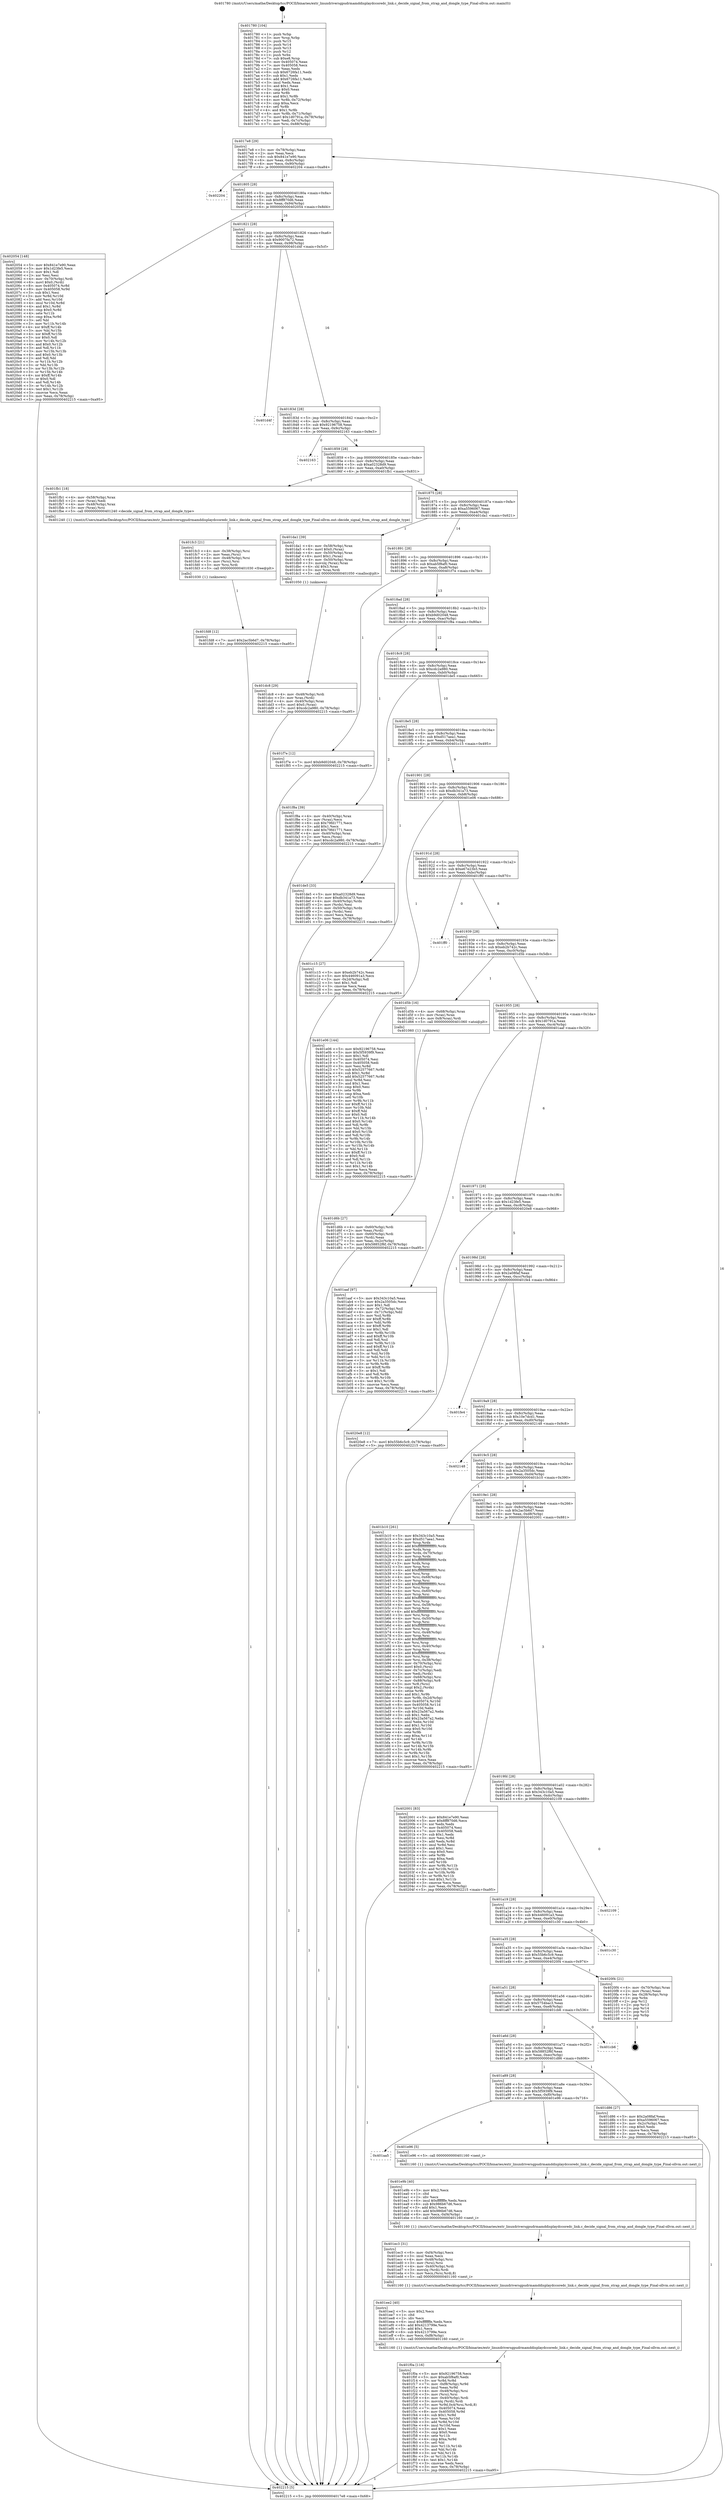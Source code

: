 digraph "0x401780" {
  label = "0x401780 (/mnt/c/Users/mathe/Desktop/tcc/POCII/binaries/extr_linuxdriversgpudrmamddisplaydccoredc_link.c_decide_signal_from_strap_and_dongle_type_Final-ollvm.out::main(0))"
  labelloc = "t"
  node[shape=record]

  Entry [label="",width=0.3,height=0.3,shape=circle,fillcolor=black,style=filled]
  "0x4017e8" [label="{
     0x4017e8 [29]\l
     | [instrs]\l
     &nbsp;&nbsp;0x4017e8 \<+3\>: mov -0x78(%rbp),%eax\l
     &nbsp;&nbsp;0x4017eb \<+2\>: mov %eax,%ecx\l
     &nbsp;&nbsp;0x4017ed \<+6\>: sub $0x841e7e90,%ecx\l
     &nbsp;&nbsp;0x4017f3 \<+6\>: mov %eax,-0x8c(%rbp)\l
     &nbsp;&nbsp;0x4017f9 \<+6\>: mov %ecx,-0x90(%rbp)\l
     &nbsp;&nbsp;0x4017ff \<+6\>: je 0000000000402204 \<main+0xa84\>\l
  }"]
  "0x402204" [label="{
     0x402204\l
  }", style=dashed]
  "0x401805" [label="{
     0x401805 [28]\l
     | [instrs]\l
     &nbsp;&nbsp;0x401805 \<+5\>: jmp 000000000040180a \<main+0x8a\>\l
     &nbsp;&nbsp;0x40180a \<+6\>: mov -0x8c(%rbp),%eax\l
     &nbsp;&nbsp;0x401810 \<+5\>: sub $0x8ff870d6,%eax\l
     &nbsp;&nbsp;0x401815 \<+6\>: mov %eax,-0x94(%rbp)\l
     &nbsp;&nbsp;0x40181b \<+6\>: je 0000000000402054 \<main+0x8d4\>\l
  }"]
  Exit [label="",width=0.3,height=0.3,shape=circle,fillcolor=black,style=filled,peripheries=2]
  "0x402054" [label="{
     0x402054 [148]\l
     | [instrs]\l
     &nbsp;&nbsp;0x402054 \<+5\>: mov $0x841e7e90,%eax\l
     &nbsp;&nbsp;0x402059 \<+5\>: mov $0x1d23fe5,%ecx\l
     &nbsp;&nbsp;0x40205e \<+2\>: mov $0x1,%dl\l
     &nbsp;&nbsp;0x402060 \<+2\>: xor %esi,%esi\l
     &nbsp;&nbsp;0x402062 \<+4\>: mov -0x70(%rbp),%rdi\l
     &nbsp;&nbsp;0x402066 \<+6\>: movl $0x0,(%rdi)\l
     &nbsp;&nbsp;0x40206c \<+8\>: mov 0x405074,%r8d\l
     &nbsp;&nbsp;0x402074 \<+8\>: mov 0x405058,%r9d\l
     &nbsp;&nbsp;0x40207c \<+3\>: sub $0x1,%esi\l
     &nbsp;&nbsp;0x40207f \<+3\>: mov %r8d,%r10d\l
     &nbsp;&nbsp;0x402082 \<+3\>: add %esi,%r10d\l
     &nbsp;&nbsp;0x402085 \<+4\>: imul %r10d,%r8d\l
     &nbsp;&nbsp;0x402089 \<+4\>: and $0x1,%r8d\l
     &nbsp;&nbsp;0x40208d \<+4\>: cmp $0x0,%r8d\l
     &nbsp;&nbsp;0x402091 \<+4\>: sete %r11b\l
     &nbsp;&nbsp;0x402095 \<+4\>: cmp $0xa,%r9d\l
     &nbsp;&nbsp;0x402099 \<+3\>: setl %bl\l
     &nbsp;&nbsp;0x40209c \<+3\>: mov %r11b,%r14b\l
     &nbsp;&nbsp;0x40209f \<+4\>: xor $0xff,%r14b\l
     &nbsp;&nbsp;0x4020a3 \<+3\>: mov %bl,%r15b\l
     &nbsp;&nbsp;0x4020a6 \<+4\>: xor $0xff,%r15b\l
     &nbsp;&nbsp;0x4020aa \<+3\>: xor $0x0,%dl\l
     &nbsp;&nbsp;0x4020ad \<+3\>: mov %r14b,%r12b\l
     &nbsp;&nbsp;0x4020b0 \<+4\>: and $0x0,%r12b\l
     &nbsp;&nbsp;0x4020b4 \<+3\>: and %dl,%r11b\l
     &nbsp;&nbsp;0x4020b7 \<+3\>: mov %r15b,%r13b\l
     &nbsp;&nbsp;0x4020ba \<+4\>: and $0x0,%r13b\l
     &nbsp;&nbsp;0x4020be \<+2\>: and %dl,%bl\l
     &nbsp;&nbsp;0x4020c0 \<+3\>: or %r11b,%r12b\l
     &nbsp;&nbsp;0x4020c3 \<+3\>: or %bl,%r13b\l
     &nbsp;&nbsp;0x4020c6 \<+3\>: xor %r13b,%r12b\l
     &nbsp;&nbsp;0x4020c9 \<+3\>: or %r15b,%r14b\l
     &nbsp;&nbsp;0x4020cc \<+4\>: xor $0xff,%r14b\l
     &nbsp;&nbsp;0x4020d0 \<+3\>: or $0x0,%dl\l
     &nbsp;&nbsp;0x4020d3 \<+3\>: and %dl,%r14b\l
     &nbsp;&nbsp;0x4020d6 \<+3\>: or %r14b,%r12b\l
     &nbsp;&nbsp;0x4020d9 \<+4\>: test $0x1,%r12b\l
     &nbsp;&nbsp;0x4020dd \<+3\>: cmovne %ecx,%eax\l
     &nbsp;&nbsp;0x4020e0 \<+3\>: mov %eax,-0x78(%rbp)\l
     &nbsp;&nbsp;0x4020e3 \<+5\>: jmp 0000000000402215 \<main+0xa95\>\l
  }"]
  "0x401821" [label="{
     0x401821 [28]\l
     | [instrs]\l
     &nbsp;&nbsp;0x401821 \<+5\>: jmp 0000000000401826 \<main+0xa6\>\l
     &nbsp;&nbsp;0x401826 \<+6\>: mov -0x8c(%rbp),%eax\l
     &nbsp;&nbsp;0x40182c \<+5\>: sub $0x9007fa72,%eax\l
     &nbsp;&nbsp;0x401831 \<+6\>: mov %eax,-0x98(%rbp)\l
     &nbsp;&nbsp;0x401837 \<+6\>: je 0000000000401d4f \<main+0x5cf\>\l
  }"]
  "0x401fd8" [label="{
     0x401fd8 [12]\l
     | [instrs]\l
     &nbsp;&nbsp;0x401fd8 \<+7\>: movl $0x2ac5b6d7,-0x78(%rbp)\l
     &nbsp;&nbsp;0x401fdf \<+5\>: jmp 0000000000402215 \<main+0xa95\>\l
  }"]
  "0x401d4f" [label="{
     0x401d4f\l
  }", style=dashed]
  "0x40183d" [label="{
     0x40183d [28]\l
     | [instrs]\l
     &nbsp;&nbsp;0x40183d \<+5\>: jmp 0000000000401842 \<main+0xc2\>\l
     &nbsp;&nbsp;0x401842 \<+6\>: mov -0x8c(%rbp),%eax\l
     &nbsp;&nbsp;0x401848 \<+5\>: sub $0x92196758,%eax\l
     &nbsp;&nbsp;0x40184d \<+6\>: mov %eax,-0x9c(%rbp)\l
     &nbsp;&nbsp;0x401853 \<+6\>: je 0000000000402163 \<main+0x9e3\>\l
  }"]
  "0x401fc3" [label="{
     0x401fc3 [21]\l
     | [instrs]\l
     &nbsp;&nbsp;0x401fc3 \<+4\>: mov -0x38(%rbp),%rsi\l
     &nbsp;&nbsp;0x401fc7 \<+2\>: mov %eax,(%rsi)\l
     &nbsp;&nbsp;0x401fc9 \<+4\>: mov -0x48(%rbp),%rsi\l
     &nbsp;&nbsp;0x401fcd \<+3\>: mov (%rsi),%rsi\l
     &nbsp;&nbsp;0x401fd0 \<+3\>: mov %rsi,%rdi\l
     &nbsp;&nbsp;0x401fd3 \<+5\>: call 0000000000401030 \<free@plt\>\l
     | [calls]\l
     &nbsp;&nbsp;0x401030 \{1\} (unknown)\l
  }"]
  "0x402163" [label="{
     0x402163\l
  }", style=dashed]
  "0x401859" [label="{
     0x401859 [28]\l
     | [instrs]\l
     &nbsp;&nbsp;0x401859 \<+5\>: jmp 000000000040185e \<main+0xde\>\l
     &nbsp;&nbsp;0x40185e \<+6\>: mov -0x8c(%rbp),%eax\l
     &nbsp;&nbsp;0x401864 \<+5\>: sub $0xa02328d9,%eax\l
     &nbsp;&nbsp;0x401869 \<+6\>: mov %eax,-0xa0(%rbp)\l
     &nbsp;&nbsp;0x40186f \<+6\>: je 0000000000401fb1 \<main+0x831\>\l
  }"]
  "0x401f0a" [label="{
     0x401f0a [116]\l
     | [instrs]\l
     &nbsp;&nbsp;0x401f0a \<+5\>: mov $0x92196758,%ecx\l
     &nbsp;&nbsp;0x401f0f \<+5\>: mov $0xab5f8af0,%edx\l
     &nbsp;&nbsp;0x401f14 \<+3\>: xor %r8d,%r8d\l
     &nbsp;&nbsp;0x401f17 \<+7\>: mov -0xf8(%rbp),%r9d\l
     &nbsp;&nbsp;0x401f1e \<+4\>: imul %eax,%r9d\l
     &nbsp;&nbsp;0x401f22 \<+4\>: mov -0x48(%rbp),%rsi\l
     &nbsp;&nbsp;0x401f26 \<+3\>: mov (%rsi),%rsi\l
     &nbsp;&nbsp;0x401f29 \<+4\>: mov -0x40(%rbp),%rdi\l
     &nbsp;&nbsp;0x401f2d \<+3\>: movslq (%rdi),%rdi\l
     &nbsp;&nbsp;0x401f30 \<+5\>: mov %r9d,0x4(%rsi,%rdi,8)\l
     &nbsp;&nbsp;0x401f35 \<+7\>: mov 0x405074,%eax\l
     &nbsp;&nbsp;0x401f3c \<+8\>: mov 0x405058,%r9d\l
     &nbsp;&nbsp;0x401f44 \<+4\>: sub $0x1,%r8d\l
     &nbsp;&nbsp;0x401f48 \<+3\>: mov %eax,%r10d\l
     &nbsp;&nbsp;0x401f4b \<+3\>: add %r8d,%r10d\l
     &nbsp;&nbsp;0x401f4e \<+4\>: imul %r10d,%eax\l
     &nbsp;&nbsp;0x401f52 \<+3\>: and $0x1,%eax\l
     &nbsp;&nbsp;0x401f55 \<+3\>: cmp $0x0,%eax\l
     &nbsp;&nbsp;0x401f58 \<+4\>: sete %r11b\l
     &nbsp;&nbsp;0x401f5c \<+4\>: cmp $0xa,%r9d\l
     &nbsp;&nbsp;0x401f60 \<+3\>: setl %bl\l
     &nbsp;&nbsp;0x401f63 \<+3\>: mov %r11b,%r14b\l
     &nbsp;&nbsp;0x401f66 \<+3\>: and %bl,%r14b\l
     &nbsp;&nbsp;0x401f69 \<+3\>: xor %bl,%r11b\l
     &nbsp;&nbsp;0x401f6c \<+3\>: or %r11b,%r14b\l
     &nbsp;&nbsp;0x401f6f \<+4\>: test $0x1,%r14b\l
     &nbsp;&nbsp;0x401f73 \<+3\>: cmovne %edx,%ecx\l
     &nbsp;&nbsp;0x401f76 \<+3\>: mov %ecx,-0x78(%rbp)\l
     &nbsp;&nbsp;0x401f79 \<+5\>: jmp 0000000000402215 \<main+0xa95\>\l
  }"]
  "0x401fb1" [label="{
     0x401fb1 [18]\l
     | [instrs]\l
     &nbsp;&nbsp;0x401fb1 \<+4\>: mov -0x58(%rbp),%rax\l
     &nbsp;&nbsp;0x401fb5 \<+2\>: mov (%rax),%edi\l
     &nbsp;&nbsp;0x401fb7 \<+4\>: mov -0x48(%rbp),%rax\l
     &nbsp;&nbsp;0x401fbb \<+3\>: mov (%rax),%rsi\l
     &nbsp;&nbsp;0x401fbe \<+5\>: call 0000000000401240 \<decide_signal_from_strap_and_dongle_type\>\l
     | [calls]\l
     &nbsp;&nbsp;0x401240 \{1\} (/mnt/c/Users/mathe/Desktop/tcc/POCII/binaries/extr_linuxdriversgpudrmamddisplaydccoredc_link.c_decide_signal_from_strap_and_dongle_type_Final-ollvm.out::decide_signal_from_strap_and_dongle_type)\l
  }"]
  "0x401875" [label="{
     0x401875 [28]\l
     | [instrs]\l
     &nbsp;&nbsp;0x401875 \<+5\>: jmp 000000000040187a \<main+0xfa\>\l
     &nbsp;&nbsp;0x40187a \<+6\>: mov -0x8c(%rbp),%eax\l
     &nbsp;&nbsp;0x401880 \<+5\>: sub $0xa5596067,%eax\l
     &nbsp;&nbsp;0x401885 \<+6\>: mov %eax,-0xa4(%rbp)\l
     &nbsp;&nbsp;0x40188b \<+6\>: je 0000000000401da1 \<main+0x621\>\l
  }"]
  "0x401ee2" [label="{
     0x401ee2 [40]\l
     | [instrs]\l
     &nbsp;&nbsp;0x401ee2 \<+5\>: mov $0x2,%ecx\l
     &nbsp;&nbsp;0x401ee7 \<+1\>: cltd\l
     &nbsp;&nbsp;0x401ee8 \<+2\>: idiv %ecx\l
     &nbsp;&nbsp;0x401eea \<+6\>: imul $0xfffffffe,%edx,%ecx\l
     &nbsp;&nbsp;0x401ef0 \<+6\>: add $0x4213799e,%ecx\l
     &nbsp;&nbsp;0x401ef6 \<+3\>: add $0x1,%ecx\l
     &nbsp;&nbsp;0x401ef9 \<+6\>: sub $0x4213799e,%ecx\l
     &nbsp;&nbsp;0x401eff \<+6\>: mov %ecx,-0xf8(%rbp)\l
     &nbsp;&nbsp;0x401f05 \<+5\>: call 0000000000401160 \<next_i\>\l
     | [calls]\l
     &nbsp;&nbsp;0x401160 \{1\} (/mnt/c/Users/mathe/Desktop/tcc/POCII/binaries/extr_linuxdriversgpudrmamddisplaydccoredc_link.c_decide_signal_from_strap_and_dongle_type_Final-ollvm.out::next_i)\l
  }"]
  "0x401da1" [label="{
     0x401da1 [39]\l
     | [instrs]\l
     &nbsp;&nbsp;0x401da1 \<+4\>: mov -0x58(%rbp),%rax\l
     &nbsp;&nbsp;0x401da5 \<+6\>: movl $0x0,(%rax)\l
     &nbsp;&nbsp;0x401dab \<+4\>: mov -0x50(%rbp),%rax\l
     &nbsp;&nbsp;0x401daf \<+6\>: movl $0x1,(%rax)\l
     &nbsp;&nbsp;0x401db5 \<+4\>: mov -0x50(%rbp),%rax\l
     &nbsp;&nbsp;0x401db9 \<+3\>: movslq (%rax),%rax\l
     &nbsp;&nbsp;0x401dbc \<+4\>: shl $0x3,%rax\l
     &nbsp;&nbsp;0x401dc0 \<+3\>: mov %rax,%rdi\l
     &nbsp;&nbsp;0x401dc3 \<+5\>: call 0000000000401050 \<malloc@plt\>\l
     | [calls]\l
     &nbsp;&nbsp;0x401050 \{1\} (unknown)\l
  }"]
  "0x401891" [label="{
     0x401891 [28]\l
     | [instrs]\l
     &nbsp;&nbsp;0x401891 \<+5\>: jmp 0000000000401896 \<main+0x116\>\l
     &nbsp;&nbsp;0x401896 \<+6\>: mov -0x8c(%rbp),%eax\l
     &nbsp;&nbsp;0x40189c \<+5\>: sub $0xab5f8af0,%eax\l
     &nbsp;&nbsp;0x4018a1 \<+6\>: mov %eax,-0xa8(%rbp)\l
     &nbsp;&nbsp;0x4018a7 \<+6\>: je 0000000000401f7e \<main+0x7fe\>\l
  }"]
  "0x401ec3" [label="{
     0x401ec3 [31]\l
     | [instrs]\l
     &nbsp;&nbsp;0x401ec3 \<+6\>: mov -0xf4(%rbp),%ecx\l
     &nbsp;&nbsp;0x401ec9 \<+3\>: imul %eax,%ecx\l
     &nbsp;&nbsp;0x401ecc \<+4\>: mov -0x48(%rbp),%rsi\l
     &nbsp;&nbsp;0x401ed0 \<+3\>: mov (%rsi),%rsi\l
     &nbsp;&nbsp;0x401ed3 \<+4\>: mov -0x40(%rbp),%rdi\l
     &nbsp;&nbsp;0x401ed7 \<+3\>: movslq (%rdi),%rdi\l
     &nbsp;&nbsp;0x401eda \<+3\>: mov %ecx,(%rsi,%rdi,8)\l
     &nbsp;&nbsp;0x401edd \<+5\>: call 0000000000401160 \<next_i\>\l
     | [calls]\l
     &nbsp;&nbsp;0x401160 \{1\} (/mnt/c/Users/mathe/Desktop/tcc/POCII/binaries/extr_linuxdriversgpudrmamddisplaydccoredc_link.c_decide_signal_from_strap_and_dongle_type_Final-ollvm.out::next_i)\l
  }"]
  "0x401f7e" [label="{
     0x401f7e [12]\l
     | [instrs]\l
     &nbsp;&nbsp;0x401f7e \<+7\>: movl $0xb9d02048,-0x78(%rbp)\l
     &nbsp;&nbsp;0x401f85 \<+5\>: jmp 0000000000402215 \<main+0xa95\>\l
  }"]
  "0x4018ad" [label="{
     0x4018ad [28]\l
     | [instrs]\l
     &nbsp;&nbsp;0x4018ad \<+5\>: jmp 00000000004018b2 \<main+0x132\>\l
     &nbsp;&nbsp;0x4018b2 \<+6\>: mov -0x8c(%rbp),%eax\l
     &nbsp;&nbsp;0x4018b8 \<+5\>: sub $0xb9d02048,%eax\l
     &nbsp;&nbsp;0x4018bd \<+6\>: mov %eax,-0xac(%rbp)\l
     &nbsp;&nbsp;0x4018c3 \<+6\>: je 0000000000401f8a \<main+0x80a\>\l
  }"]
  "0x401e9b" [label="{
     0x401e9b [40]\l
     | [instrs]\l
     &nbsp;&nbsp;0x401e9b \<+5\>: mov $0x2,%ecx\l
     &nbsp;&nbsp;0x401ea0 \<+1\>: cltd\l
     &nbsp;&nbsp;0x401ea1 \<+2\>: idiv %ecx\l
     &nbsp;&nbsp;0x401ea3 \<+6\>: imul $0xfffffffe,%edx,%ecx\l
     &nbsp;&nbsp;0x401ea9 \<+6\>: sub $0x986b67d6,%ecx\l
     &nbsp;&nbsp;0x401eaf \<+3\>: add $0x1,%ecx\l
     &nbsp;&nbsp;0x401eb2 \<+6\>: add $0x986b67d6,%ecx\l
     &nbsp;&nbsp;0x401eb8 \<+6\>: mov %ecx,-0xf4(%rbp)\l
     &nbsp;&nbsp;0x401ebe \<+5\>: call 0000000000401160 \<next_i\>\l
     | [calls]\l
     &nbsp;&nbsp;0x401160 \{1\} (/mnt/c/Users/mathe/Desktop/tcc/POCII/binaries/extr_linuxdriversgpudrmamddisplaydccoredc_link.c_decide_signal_from_strap_and_dongle_type_Final-ollvm.out::next_i)\l
  }"]
  "0x401f8a" [label="{
     0x401f8a [39]\l
     | [instrs]\l
     &nbsp;&nbsp;0x401f8a \<+4\>: mov -0x40(%rbp),%rax\l
     &nbsp;&nbsp;0x401f8e \<+2\>: mov (%rax),%ecx\l
     &nbsp;&nbsp;0x401f90 \<+6\>: sub $0x79fd1771,%ecx\l
     &nbsp;&nbsp;0x401f96 \<+3\>: add $0x1,%ecx\l
     &nbsp;&nbsp;0x401f99 \<+6\>: add $0x79fd1771,%ecx\l
     &nbsp;&nbsp;0x401f9f \<+4\>: mov -0x40(%rbp),%rax\l
     &nbsp;&nbsp;0x401fa3 \<+2\>: mov %ecx,(%rax)\l
     &nbsp;&nbsp;0x401fa5 \<+7\>: movl $0xcdc2a980,-0x78(%rbp)\l
     &nbsp;&nbsp;0x401fac \<+5\>: jmp 0000000000402215 \<main+0xa95\>\l
  }"]
  "0x4018c9" [label="{
     0x4018c9 [28]\l
     | [instrs]\l
     &nbsp;&nbsp;0x4018c9 \<+5\>: jmp 00000000004018ce \<main+0x14e\>\l
     &nbsp;&nbsp;0x4018ce \<+6\>: mov -0x8c(%rbp),%eax\l
     &nbsp;&nbsp;0x4018d4 \<+5\>: sub $0xcdc2a980,%eax\l
     &nbsp;&nbsp;0x4018d9 \<+6\>: mov %eax,-0xb0(%rbp)\l
     &nbsp;&nbsp;0x4018df \<+6\>: je 0000000000401de5 \<main+0x665\>\l
  }"]
  "0x401aa5" [label="{
     0x401aa5\l
  }", style=dashed]
  "0x401de5" [label="{
     0x401de5 [33]\l
     | [instrs]\l
     &nbsp;&nbsp;0x401de5 \<+5\>: mov $0xa02328d9,%eax\l
     &nbsp;&nbsp;0x401dea \<+5\>: mov $0xdb341a73,%ecx\l
     &nbsp;&nbsp;0x401def \<+4\>: mov -0x40(%rbp),%rdx\l
     &nbsp;&nbsp;0x401df3 \<+2\>: mov (%rdx),%esi\l
     &nbsp;&nbsp;0x401df5 \<+4\>: mov -0x50(%rbp),%rdx\l
     &nbsp;&nbsp;0x401df9 \<+2\>: cmp (%rdx),%esi\l
     &nbsp;&nbsp;0x401dfb \<+3\>: cmovl %ecx,%eax\l
     &nbsp;&nbsp;0x401dfe \<+3\>: mov %eax,-0x78(%rbp)\l
     &nbsp;&nbsp;0x401e01 \<+5\>: jmp 0000000000402215 \<main+0xa95\>\l
  }"]
  "0x4018e5" [label="{
     0x4018e5 [28]\l
     | [instrs]\l
     &nbsp;&nbsp;0x4018e5 \<+5\>: jmp 00000000004018ea \<main+0x16a\>\l
     &nbsp;&nbsp;0x4018ea \<+6\>: mov -0x8c(%rbp),%eax\l
     &nbsp;&nbsp;0x4018f0 \<+5\>: sub $0xd517aea1,%eax\l
     &nbsp;&nbsp;0x4018f5 \<+6\>: mov %eax,-0xb4(%rbp)\l
     &nbsp;&nbsp;0x4018fb \<+6\>: je 0000000000401c15 \<main+0x495\>\l
  }"]
  "0x401e96" [label="{
     0x401e96 [5]\l
     | [instrs]\l
     &nbsp;&nbsp;0x401e96 \<+5\>: call 0000000000401160 \<next_i\>\l
     | [calls]\l
     &nbsp;&nbsp;0x401160 \{1\} (/mnt/c/Users/mathe/Desktop/tcc/POCII/binaries/extr_linuxdriversgpudrmamddisplaydccoredc_link.c_decide_signal_from_strap_and_dongle_type_Final-ollvm.out::next_i)\l
  }"]
  "0x401c15" [label="{
     0x401c15 [27]\l
     | [instrs]\l
     &nbsp;&nbsp;0x401c15 \<+5\>: mov $0xeb2b742c,%eax\l
     &nbsp;&nbsp;0x401c1a \<+5\>: mov $0x446091a3,%ecx\l
     &nbsp;&nbsp;0x401c1f \<+3\>: mov -0x2d(%rbp),%dl\l
     &nbsp;&nbsp;0x401c22 \<+3\>: test $0x1,%dl\l
     &nbsp;&nbsp;0x401c25 \<+3\>: cmovne %ecx,%eax\l
     &nbsp;&nbsp;0x401c28 \<+3\>: mov %eax,-0x78(%rbp)\l
     &nbsp;&nbsp;0x401c2b \<+5\>: jmp 0000000000402215 \<main+0xa95\>\l
  }"]
  "0x401901" [label="{
     0x401901 [28]\l
     | [instrs]\l
     &nbsp;&nbsp;0x401901 \<+5\>: jmp 0000000000401906 \<main+0x186\>\l
     &nbsp;&nbsp;0x401906 \<+6\>: mov -0x8c(%rbp),%eax\l
     &nbsp;&nbsp;0x40190c \<+5\>: sub $0xdb341a73,%eax\l
     &nbsp;&nbsp;0x401911 \<+6\>: mov %eax,-0xb8(%rbp)\l
     &nbsp;&nbsp;0x401917 \<+6\>: je 0000000000401e06 \<main+0x686\>\l
  }"]
  "0x401dc8" [label="{
     0x401dc8 [29]\l
     | [instrs]\l
     &nbsp;&nbsp;0x401dc8 \<+4\>: mov -0x48(%rbp),%rdi\l
     &nbsp;&nbsp;0x401dcc \<+3\>: mov %rax,(%rdi)\l
     &nbsp;&nbsp;0x401dcf \<+4\>: mov -0x40(%rbp),%rax\l
     &nbsp;&nbsp;0x401dd3 \<+6\>: movl $0x0,(%rax)\l
     &nbsp;&nbsp;0x401dd9 \<+7\>: movl $0xcdc2a980,-0x78(%rbp)\l
     &nbsp;&nbsp;0x401de0 \<+5\>: jmp 0000000000402215 \<main+0xa95\>\l
  }"]
  "0x401e06" [label="{
     0x401e06 [144]\l
     | [instrs]\l
     &nbsp;&nbsp;0x401e06 \<+5\>: mov $0x92196758,%eax\l
     &nbsp;&nbsp;0x401e0b \<+5\>: mov $0x5f5939f9,%ecx\l
     &nbsp;&nbsp;0x401e10 \<+2\>: mov $0x1,%dl\l
     &nbsp;&nbsp;0x401e12 \<+7\>: mov 0x405074,%esi\l
     &nbsp;&nbsp;0x401e19 \<+7\>: mov 0x405058,%edi\l
     &nbsp;&nbsp;0x401e20 \<+3\>: mov %esi,%r8d\l
     &nbsp;&nbsp;0x401e23 \<+7\>: sub $0x52577667,%r8d\l
     &nbsp;&nbsp;0x401e2a \<+4\>: sub $0x1,%r8d\l
     &nbsp;&nbsp;0x401e2e \<+7\>: add $0x52577667,%r8d\l
     &nbsp;&nbsp;0x401e35 \<+4\>: imul %r8d,%esi\l
     &nbsp;&nbsp;0x401e39 \<+3\>: and $0x1,%esi\l
     &nbsp;&nbsp;0x401e3c \<+3\>: cmp $0x0,%esi\l
     &nbsp;&nbsp;0x401e3f \<+4\>: sete %r9b\l
     &nbsp;&nbsp;0x401e43 \<+3\>: cmp $0xa,%edi\l
     &nbsp;&nbsp;0x401e46 \<+4\>: setl %r10b\l
     &nbsp;&nbsp;0x401e4a \<+3\>: mov %r9b,%r11b\l
     &nbsp;&nbsp;0x401e4d \<+4\>: xor $0xff,%r11b\l
     &nbsp;&nbsp;0x401e51 \<+3\>: mov %r10b,%bl\l
     &nbsp;&nbsp;0x401e54 \<+3\>: xor $0xff,%bl\l
     &nbsp;&nbsp;0x401e57 \<+3\>: xor $0x0,%dl\l
     &nbsp;&nbsp;0x401e5a \<+3\>: mov %r11b,%r14b\l
     &nbsp;&nbsp;0x401e5d \<+4\>: and $0x0,%r14b\l
     &nbsp;&nbsp;0x401e61 \<+3\>: and %dl,%r9b\l
     &nbsp;&nbsp;0x401e64 \<+3\>: mov %bl,%r15b\l
     &nbsp;&nbsp;0x401e67 \<+4\>: and $0x0,%r15b\l
     &nbsp;&nbsp;0x401e6b \<+3\>: and %dl,%r10b\l
     &nbsp;&nbsp;0x401e6e \<+3\>: or %r9b,%r14b\l
     &nbsp;&nbsp;0x401e71 \<+3\>: or %r10b,%r15b\l
     &nbsp;&nbsp;0x401e74 \<+3\>: xor %r15b,%r14b\l
     &nbsp;&nbsp;0x401e77 \<+3\>: or %bl,%r11b\l
     &nbsp;&nbsp;0x401e7a \<+4\>: xor $0xff,%r11b\l
     &nbsp;&nbsp;0x401e7e \<+3\>: or $0x0,%dl\l
     &nbsp;&nbsp;0x401e81 \<+3\>: and %dl,%r11b\l
     &nbsp;&nbsp;0x401e84 \<+3\>: or %r11b,%r14b\l
     &nbsp;&nbsp;0x401e87 \<+4\>: test $0x1,%r14b\l
     &nbsp;&nbsp;0x401e8b \<+3\>: cmovne %ecx,%eax\l
     &nbsp;&nbsp;0x401e8e \<+3\>: mov %eax,-0x78(%rbp)\l
     &nbsp;&nbsp;0x401e91 \<+5\>: jmp 0000000000402215 \<main+0xa95\>\l
  }"]
  "0x40191d" [label="{
     0x40191d [28]\l
     | [instrs]\l
     &nbsp;&nbsp;0x40191d \<+5\>: jmp 0000000000401922 \<main+0x1a2\>\l
     &nbsp;&nbsp;0x401922 \<+6\>: mov -0x8c(%rbp),%eax\l
     &nbsp;&nbsp;0x401928 \<+5\>: sub $0xe67e23b5,%eax\l
     &nbsp;&nbsp;0x40192d \<+6\>: mov %eax,-0xbc(%rbp)\l
     &nbsp;&nbsp;0x401933 \<+6\>: je 0000000000401ff0 \<main+0x870\>\l
  }"]
  "0x401a89" [label="{
     0x401a89 [28]\l
     | [instrs]\l
     &nbsp;&nbsp;0x401a89 \<+5\>: jmp 0000000000401a8e \<main+0x30e\>\l
     &nbsp;&nbsp;0x401a8e \<+6\>: mov -0x8c(%rbp),%eax\l
     &nbsp;&nbsp;0x401a94 \<+5\>: sub $0x5f5939f9,%eax\l
     &nbsp;&nbsp;0x401a99 \<+6\>: mov %eax,-0xf0(%rbp)\l
     &nbsp;&nbsp;0x401a9f \<+6\>: je 0000000000401e96 \<main+0x716\>\l
  }"]
  "0x401ff0" [label="{
     0x401ff0\l
  }", style=dashed]
  "0x401939" [label="{
     0x401939 [28]\l
     | [instrs]\l
     &nbsp;&nbsp;0x401939 \<+5\>: jmp 000000000040193e \<main+0x1be\>\l
     &nbsp;&nbsp;0x40193e \<+6\>: mov -0x8c(%rbp),%eax\l
     &nbsp;&nbsp;0x401944 \<+5\>: sub $0xeb2b742c,%eax\l
     &nbsp;&nbsp;0x401949 \<+6\>: mov %eax,-0xc0(%rbp)\l
     &nbsp;&nbsp;0x40194f \<+6\>: je 0000000000401d5b \<main+0x5db\>\l
  }"]
  "0x401d86" [label="{
     0x401d86 [27]\l
     | [instrs]\l
     &nbsp;&nbsp;0x401d86 \<+5\>: mov $0x2a08faf,%eax\l
     &nbsp;&nbsp;0x401d8b \<+5\>: mov $0xa5596067,%ecx\l
     &nbsp;&nbsp;0x401d90 \<+3\>: mov -0x2c(%rbp),%edx\l
     &nbsp;&nbsp;0x401d93 \<+3\>: cmp $0x0,%edx\l
     &nbsp;&nbsp;0x401d96 \<+3\>: cmove %ecx,%eax\l
     &nbsp;&nbsp;0x401d99 \<+3\>: mov %eax,-0x78(%rbp)\l
     &nbsp;&nbsp;0x401d9c \<+5\>: jmp 0000000000402215 \<main+0xa95\>\l
  }"]
  "0x401d5b" [label="{
     0x401d5b [16]\l
     | [instrs]\l
     &nbsp;&nbsp;0x401d5b \<+4\>: mov -0x68(%rbp),%rax\l
     &nbsp;&nbsp;0x401d5f \<+3\>: mov (%rax),%rax\l
     &nbsp;&nbsp;0x401d62 \<+4\>: mov 0x8(%rax),%rdi\l
     &nbsp;&nbsp;0x401d66 \<+5\>: call 0000000000401060 \<atoi@plt\>\l
     | [calls]\l
     &nbsp;&nbsp;0x401060 \{1\} (unknown)\l
  }"]
  "0x401955" [label="{
     0x401955 [28]\l
     | [instrs]\l
     &nbsp;&nbsp;0x401955 \<+5\>: jmp 000000000040195a \<main+0x1da\>\l
     &nbsp;&nbsp;0x40195a \<+6\>: mov -0x8c(%rbp),%eax\l
     &nbsp;&nbsp;0x401960 \<+5\>: sub $0x1d0791a,%eax\l
     &nbsp;&nbsp;0x401965 \<+6\>: mov %eax,-0xc4(%rbp)\l
     &nbsp;&nbsp;0x40196b \<+6\>: je 0000000000401aaf \<main+0x32f\>\l
  }"]
  "0x401a6d" [label="{
     0x401a6d [28]\l
     | [instrs]\l
     &nbsp;&nbsp;0x401a6d \<+5\>: jmp 0000000000401a72 \<main+0x2f2\>\l
     &nbsp;&nbsp;0x401a72 \<+6\>: mov -0x8c(%rbp),%eax\l
     &nbsp;&nbsp;0x401a78 \<+5\>: sub $0x58852f6f,%eax\l
     &nbsp;&nbsp;0x401a7d \<+6\>: mov %eax,-0xec(%rbp)\l
     &nbsp;&nbsp;0x401a83 \<+6\>: je 0000000000401d86 \<main+0x606\>\l
  }"]
  "0x401aaf" [label="{
     0x401aaf [97]\l
     | [instrs]\l
     &nbsp;&nbsp;0x401aaf \<+5\>: mov $0x343c10a5,%eax\l
     &nbsp;&nbsp;0x401ab4 \<+5\>: mov $0x2a3505dc,%ecx\l
     &nbsp;&nbsp;0x401ab9 \<+2\>: mov $0x1,%dl\l
     &nbsp;&nbsp;0x401abb \<+4\>: mov -0x72(%rbp),%sil\l
     &nbsp;&nbsp;0x401abf \<+4\>: mov -0x71(%rbp),%dil\l
     &nbsp;&nbsp;0x401ac3 \<+3\>: mov %sil,%r8b\l
     &nbsp;&nbsp;0x401ac6 \<+4\>: xor $0xff,%r8b\l
     &nbsp;&nbsp;0x401aca \<+3\>: mov %dil,%r9b\l
     &nbsp;&nbsp;0x401acd \<+4\>: xor $0xff,%r9b\l
     &nbsp;&nbsp;0x401ad1 \<+3\>: xor $0x1,%dl\l
     &nbsp;&nbsp;0x401ad4 \<+3\>: mov %r8b,%r10b\l
     &nbsp;&nbsp;0x401ad7 \<+4\>: and $0xff,%r10b\l
     &nbsp;&nbsp;0x401adb \<+3\>: and %dl,%sil\l
     &nbsp;&nbsp;0x401ade \<+3\>: mov %r9b,%r11b\l
     &nbsp;&nbsp;0x401ae1 \<+4\>: and $0xff,%r11b\l
     &nbsp;&nbsp;0x401ae5 \<+3\>: and %dl,%dil\l
     &nbsp;&nbsp;0x401ae8 \<+3\>: or %sil,%r10b\l
     &nbsp;&nbsp;0x401aeb \<+3\>: or %dil,%r11b\l
     &nbsp;&nbsp;0x401aee \<+3\>: xor %r11b,%r10b\l
     &nbsp;&nbsp;0x401af1 \<+3\>: or %r9b,%r8b\l
     &nbsp;&nbsp;0x401af4 \<+4\>: xor $0xff,%r8b\l
     &nbsp;&nbsp;0x401af8 \<+3\>: or $0x1,%dl\l
     &nbsp;&nbsp;0x401afb \<+3\>: and %dl,%r8b\l
     &nbsp;&nbsp;0x401afe \<+3\>: or %r8b,%r10b\l
     &nbsp;&nbsp;0x401b01 \<+4\>: test $0x1,%r10b\l
     &nbsp;&nbsp;0x401b05 \<+3\>: cmovne %ecx,%eax\l
     &nbsp;&nbsp;0x401b08 \<+3\>: mov %eax,-0x78(%rbp)\l
     &nbsp;&nbsp;0x401b0b \<+5\>: jmp 0000000000402215 \<main+0xa95\>\l
  }"]
  "0x401971" [label="{
     0x401971 [28]\l
     | [instrs]\l
     &nbsp;&nbsp;0x401971 \<+5\>: jmp 0000000000401976 \<main+0x1f6\>\l
     &nbsp;&nbsp;0x401976 \<+6\>: mov -0x8c(%rbp),%eax\l
     &nbsp;&nbsp;0x40197c \<+5\>: sub $0x1d23fe5,%eax\l
     &nbsp;&nbsp;0x401981 \<+6\>: mov %eax,-0xc8(%rbp)\l
     &nbsp;&nbsp;0x401987 \<+6\>: je 00000000004020e8 \<main+0x968\>\l
  }"]
  "0x402215" [label="{
     0x402215 [5]\l
     | [instrs]\l
     &nbsp;&nbsp;0x402215 \<+5\>: jmp 00000000004017e8 \<main+0x68\>\l
  }"]
  "0x401780" [label="{
     0x401780 [104]\l
     | [instrs]\l
     &nbsp;&nbsp;0x401780 \<+1\>: push %rbp\l
     &nbsp;&nbsp;0x401781 \<+3\>: mov %rsp,%rbp\l
     &nbsp;&nbsp;0x401784 \<+2\>: push %r15\l
     &nbsp;&nbsp;0x401786 \<+2\>: push %r14\l
     &nbsp;&nbsp;0x401788 \<+2\>: push %r13\l
     &nbsp;&nbsp;0x40178a \<+2\>: push %r12\l
     &nbsp;&nbsp;0x40178c \<+1\>: push %rbx\l
     &nbsp;&nbsp;0x40178d \<+7\>: sub $0xe8,%rsp\l
     &nbsp;&nbsp;0x401794 \<+7\>: mov 0x405074,%eax\l
     &nbsp;&nbsp;0x40179b \<+7\>: mov 0x405058,%ecx\l
     &nbsp;&nbsp;0x4017a2 \<+2\>: mov %eax,%edx\l
     &nbsp;&nbsp;0x4017a4 \<+6\>: sub $0x6726fa11,%edx\l
     &nbsp;&nbsp;0x4017aa \<+3\>: sub $0x1,%edx\l
     &nbsp;&nbsp;0x4017ad \<+6\>: add $0x6726fa11,%edx\l
     &nbsp;&nbsp;0x4017b3 \<+3\>: imul %edx,%eax\l
     &nbsp;&nbsp;0x4017b6 \<+3\>: and $0x1,%eax\l
     &nbsp;&nbsp;0x4017b9 \<+3\>: cmp $0x0,%eax\l
     &nbsp;&nbsp;0x4017bc \<+4\>: sete %r8b\l
     &nbsp;&nbsp;0x4017c0 \<+4\>: and $0x1,%r8b\l
     &nbsp;&nbsp;0x4017c4 \<+4\>: mov %r8b,-0x72(%rbp)\l
     &nbsp;&nbsp;0x4017c8 \<+3\>: cmp $0xa,%ecx\l
     &nbsp;&nbsp;0x4017cb \<+4\>: setl %r8b\l
     &nbsp;&nbsp;0x4017cf \<+4\>: and $0x1,%r8b\l
     &nbsp;&nbsp;0x4017d3 \<+4\>: mov %r8b,-0x71(%rbp)\l
     &nbsp;&nbsp;0x4017d7 \<+7\>: movl $0x1d0791a,-0x78(%rbp)\l
     &nbsp;&nbsp;0x4017de \<+3\>: mov %edi,-0x7c(%rbp)\l
     &nbsp;&nbsp;0x4017e1 \<+7\>: mov %rsi,-0x88(%rbp)\l
  }"]
  "0x401cb6" [label="{
     0x401cb6\l
  }", style=dashed]
  "0x4020e8" [label="{
     0x4020e8 [12]\l
     | [instrs]\l
     &nbsp;&nbsp;0x4020e8 \<+7\>: movl $0x55b6c5c9,-0x78(%rbp)\l
     &nbsp;&nbsp;0x4020ef \<+5\>: jmp 0000000000402215 \<main+0xa95\>\l
  }"]
  "0x40198d" [label="{
     0x40198d [28]\l
     | [instrs]\l
     &nbsp;&nbsp;0x40198d \<+5\>: jmp 0000000000401992 \<main+0x212\>\l
     &nbsp;&nbsp;0x401992 \<+6\>: mov -0x8c(%rbp),%eax\l
     &nbsp;&nbsp;0x401998 \<+5\>: sub $0x2a08faf,%eax\l
     &nbsp;&nbsp;0x40199d \<+6\>: mov %eax,-0xcc(%rbp)\l
     &nbsp;&nbsp;0x4019a3 \<+6\>: je 0000000000401fe4 \<main+0x864\>\l
  }"]
  "0x401a51" [label="{
     0x401a51 [28]\l
     | [instrs]\l
     &nbsp;&nbsp;0x401a51 \<+5\>: jmp 0000000000401a56 \<main+0x2d6\>\l
     &nbsp;&nbsp;0x401a56 \<+6\>: mov -0x8c(%rbp),%eax\l
     &nbsp;&nbsp;0x401a5c \<+5\>: sub $0x5754bac3,%eax\l
     &nbsp;&nbsp;0x401a61 \<+6\>: mov %eax,-0xe8(%rbp)\l
     &nbsp;&nbsp;0x401a67 \<+6\>: je 0000000000401cb6 \<main+0x536\>\l
  }"]
  "0x401fe4" [label="{
     0x401fe4\l
  }", style=dashed]
  "0x4019a9" [label="{
     0x4019a9 [28]\l
     | [instrs]\l
     &nbsp;&nbsp;0x4019a9 \<+5\>: jmp 00000000004019ae \<main+0x22e\>\l
     &nbsp;&nbsp;0x4019ae \<+6\>: mov -0x8c(%rbp),%eax\l
     &nbsp;&nbsp;0x4019b4 \<+5\>: sub $0x10e7dcd1,%eax\l
     &nbsp;&nbsp;0x4019b9 \<+6\>: mov %eax,-0xd0(%rbp)\l
     &nbsp;&nbsp;0x4019bf \<+6\>: je 0000000000402148 \<main+0x9c8\>\l
  }"]
  "0x4020f4" [label="{
     0x4020f4 [21]\l
     | [instrs]\l
     &nbsp;&nbsp;0x4020f4 \<+4\>: mov -0x70(%rbp),%rax\l
     &nbsp;&nbsp;0x4020f8 \<+2\>: mov (%rax),%eax\l
     &nbsp;&nbsp;0x4020fa \<+4\>: lea -0x28(%rbp),%rsp\l
     &nbsp;&nbsp;0x4020fe \<+1\>: pop %rbx\l
     &nbsp;&nbsp;0x4020ff \<+2\>: pop %r12\l
     &nbsp;&nbsp;0x402101 \<+2\>: pop %r13\l
     &nbsp;&nbsp;0x402103 \<+2\>: pop %r14\l
     &nbsp;&nbsp;0x402105 \<+2\>: pop %r15\l
     &nbsp;&nbsp;0x402107 \<+1\>: pop %rbp\l
     &nbsp;&nbsp;0x402108 \<+1\>: ret\l
  }"]
  "0x402148" [label="{
     0x402148\l
  }", style=dashed]
  "0x4019c5" [label="{
     0x4019c5 [28]\l
     | [instrs]\l
     &nbsp;&nbsp;0x4019c5 \<+5\>: jmp 00000000004019ca \<main+0x24a\>\l
     &nbsp;&nbsp;0x4019ca \<+6\>: mov -0x8c(%rbp),%eax\l
     &nbsp;&nbsp;0x4019d0 \<+5\>: sub $0x2a3505dc,%eax\l
     &nbsp;&nbsp;0x4019d5 \<+6\>: mov %eax,-0xd4(%rbp)\l
     &nbsp;&nbsp;0x4019db \<+6\>: je 0000000000401b10 \<main+0x390\>\l
  }"]
  "0x401a35" [label="{
     0x401a35 [28]\l
     | [instrs]\l
     &nbsp;&nbsp;0x401a35 \<+5\>: jmp 0000000000401a3a \<main+0x2ba\>\l
     &nbsp;&nbsp;0x401a3a \<+6\>: mov -0x8c(%rbp),%eax\l
     &nbsp;&nbsp;0x401a40 \<+5\>: sub $0x55b6c5c9,%eax\l
     &nbsp;&nbsp;0x401a45 \<+6\>: mov %eax,-0xe4(%rbp)\l
     &nbsp;&nbsp;0x401a4b \<+6\>: je 00000000004020f4 \<main+0x974\>\l
  }"]
  "0x401b10" [label="{
     0x401b10 [261]\l
     | [instrs]\l
     &nbsp;&nbsp;0x401b10 \<+5\>: mov $0x343c10a5,%eax\l
     &nbsp;&nbsp;0x401b15 \<+5\>: mov $0xd517aea1,%ecx\l
     &nbsp;&nbsp;0x401b1a \<+3\>: mov %rsp,%rdx\l
     &nbsp;&nbsp;0x401b1d \<+4\>: add $0xfffffffffffffff0,%rdx\l
     &nbsp;&nbsp;0x401b21 \<+3\>: mov %rdx,%rsp\l
     &nbsp;&nbsp;0x401b24 \<+4\>: mov %rdx,-0x70(%rbp)\l
     &nbsp;&nbsp;0x401b28 \<+3\>: mov %rsp,%rdx\l
     &nbsp;&nbsp;0x401b2b \<+4\>: add $0xfffffffffffffff0,%rdx\l
     &nbsp;&nbsp;0x401b2f \<+3\>: mov %rdx,%rsp\l
     &nbsp;&nbsp;0x401b32 \<+3\>: mov %rsp,%rsi\l
     &nbsp;&nbsp;0x401b35 \<+4\>: add $0xfffffffffffffff0,%rsi\l
     &nbsp;&nbsp;0x401b39 \<+3\>: mov %rsi,%rsp\l
     &nbsp;&nbsp;0x401b3c \<+4\>: mov %rsi,-0x68(%rbp)\l
     &nbsp;&nbsp;0x401b40 \<+3\>: mov %rsp,%rsi\l
     &nbsp;&nbsp;0x401b43 \<+4\>: add $0xfffffffffffffff0,%rsi\l
     &nbsp;&nbsp;0x401b47 \<+3\>: mov %rsi,%rsp\l
     &nbsp;&nbsp;0x401b4a \<+4\>: mov %rsi,-0x60(%rbp)\l
     &nbsp;&nbsp;0x401b4e \<+3\>: mov %rsp,%rsi\l
     &nbsp;&nbsp;0x401b51 \<+4\>: add $0xfffffffffffffff0,%rsi\l
     &nbsp;&nbsp;0x401b55 \<+3\>: mov %rsi,%rsp\l
     &nbsp;&nbsp;0x401b58 \<+4\>: mov %rsi,-0x58(%rbp)\l
     &nbsp;&nbsp;0x401b5c \<+3\>: mov %rsp,%rsi\l
     &nbsp;&nbsp;0x401b5f \<+4\>: add $0xfffffffffffffff0,%rsi\l
     &nbsp;&nbsp;0x401b63 \<+3\>: mov %rsi,%rsp\l
     &nbsp;&nbsp;0x401b66 \<+4\>: mov %rsi,-0x50(%rbp)\l
     &nbsp;&nbsp;0x401b6a \<+3\>: mov %rsp,%rsi\l
     &nbsp;&nbsp;0x401b6d \<+4\>: add $0xfffffffffffffff0,%rsi\l
     &nbsp;&nbsp;0x401b71 \<+3\>: mov %rsi,%rsp\l
     &nbsp;&nbsp;0x401b74 \<+4\>: mov %rsi,-0x48(%rbp)\l
     &nbsp;&nbsp;0x401b78 \<+3\>: mov %rsp,%rsi\l
     &nbsp;&nbsp;0x401b7b \<+4\>: add $0xfffffffffffffff0,%rsi\l
     &nbsp;&nbsp;0x401b7f \<+3\>: mov %rsi,%rsp\l
     &nbsp;&nbsp;0x401b82 \<+4\>: mov %rsi,-0x40(%rbp)\l
     &nbsp;&nbsp;0x401b86 \<+3\>: mov %rsp,%rsi\l
     &nbsp;&nbsp;0x401b89 \<+4\>: add $0xfffffffffffffff0,%rsi\l
     &nbsp;&nbsp;0x401b8d \<+3\>: mov %rsi,%rsp\l
     &nbsp;&nbsp;0x401b90 \<+4\>: mov %rsi,-0x38(%rbp)\l
     &nbsp;&nbsp;0x401b94 \<+4\>: mov -0x70(%rbp),%rsi\l
     &nbsp;&nbsp;0x401b98 \<+6\>: movl $0x0,(%rsi)\l
     &nbsp;&nbsp;0x401b9e \<+3\>: mov -0x7c(%rbp),%edi\l
     &nbsp;&nbsp;0x401ba1 \<+2\>: mov %edi,(%rdx)\l
     &nbsp;&nbsp;0x401ba3 \<+4\>: mov -0x68(%rbp),%rsi\l
     &nbsp;&nbsp;0x401ba7 \<+7\>: mov -0x88(%rbp),%r8\l
     &nbsp;&nbsp;0x401bae \<+3\>: mov %r8,(%rsi)\l
     &nbsp;&nbsp;0x401bb1 \<+3\>: cmpl $0x2,(%rdx)\l
     &nbsp;&nbsp;0x401bb4 \<+4\>: setne %r9b\l
     &nbsp;&nbsp;0x401bb8 \<+4\>: and $0x1,%r9b\l
     &nbsp;&nbsp;0x401bbc \<+4\>: mov %r9b,-0x2d(%rbp)\l
     &nbsp;&nbsp;0x401bc0 \<+8\>: mov 0x405074,%r10d\l
     &nbsp;&nbsp;0x401bc8 \<+8\>: mov 0x405058,%r11d\l
     &nbsp;&nbsp;0x401bd0 \<+3\>: mov %r10d,%ebx\l
     &nbsp;&nbsp;0x401bd3 \<+6\>: sub $0x23a567a2,%ebx\l
     &nbsp;&nbsp;0x401bd9 \<+3\>: sub $0x1,%ebx\l
     &nbsp;&nbsp;0x401bdc \<+6\>: add $0x23a567a2,%ebx\l
     &nbsp;&nbsp;0x401be2 \<+4\>: imul %ebx,%r10d\l
     &nbsp;&nbsp;0x401be6 \<+4\>: and $0x1,%r10d\l
     &nbsp;&nbsp;0x401bea \<+4\>: cmp $0x0,%r10d\l
     &nbsp;&nbsp;0x401bee \<+4\>: sete %r9b\l
     &nbsp;&nbsp;0x401bf2 \<+4\>: cmp $0xa,%r11d\l
     &nbsp;&nbsp;0x401bf6 \<+4\>: setl %r14b\l
     &nbsp;&nbsp;0x401bfa \<+3\>: mov %r9b,%r15b\l
     &nbsp;&nbsp;0x401bfd \<+3\>: and %r14b,%r15b\l
     &nbsp;&nbsp;0x401c00 \<+3\>: xor %r14b,%r9b\l
     &nbsp;&nbsp;0x401c03 \<+3\>: or %r9b,%r15b\l
     &nbsp;&nbsp;0x401c06 \<+4\>: test $0x1,%r15b\l
     &nbsp;&nbsp;0x401c0a \<+3\>: cmovne %ecx,%eax\l
     &nbsp;&nbsp;0x401c0d \<+3\>: mov %eax,-0x78(%rbp)\l
     &nbsp;&nbsp;0x401c10 \<+5\>: jmp 0000000000402215 \<main+0xa95\>\l
  }"]
  "0x4019e1" [label="{
     0x4019e1 [28]\l
     | [instrs]\l
     &nbsp;&nbsp;0x4019e1 \<+5\>: jmp 00000000004019e6 \<main+0x266\>\l
     &nbsp;&nbsp;0x4019e6 \<+6\>: mov -0x8c(%rbp),%eax\l
     &nbsp;&nbsp;0x4019ec \<+5\>: sub $0x2ac5b6d7,%eax\l
     &nbsp;&nbsp;0x4019f1 \<+6\>: mov %eax,-0xd8(%rbp)\l
     &nbsp;&nbsp;0x4019f7 \<+6\>: je 0000000000402001 \<main+0x881\>\l
  }"]
  "0x401c30" [label="{
     0x401c30\l
  }", style=dashed]
  "0x401d6b" [label="{
     0x401d6b [27]\l
     | [instrs]\l
     &nbsp;&nbsp;0x401d6b \<+4\>: mov -0x60(%rbp),%rdi\l
     &nbsp;&nbsp;0x401d6f \<+2\>: mov %eax,(%rdi)\l
     &nbsp;&nbsp;0x401d71 \<+4\>: mov -0x60(%rbp),%rdi\l
     &nbsp;&nbsp;0x401d75 \<+2\>: mov (%rdi),%eax\l
     &nbsp;&nbsp;0x401d77 \<+3\>: mov %eax,-0x2c(%rbp)\l
     &nbsp;&nbsp;0x401d7a \<+7\>: movl $0x58852f6f,-0x78(%rbp)\l
     &nbsp;&nbsp;0x401d81 \<+5\>: jmp 0000000000402215 \<main+0xa95\>\l
  }"]
  "0x401a19" [label="{
     0x401a19 [28]\l
     | [instrs]\l
     &nbsp;&nbsp;0x401a19 \<+5\>: jmp 0000000000401a1e \<main+0x29e\>\l
     &nbsp;&nbsp;0x401a1e \<+6\>: mov -0x8c(%rbp),%eax\l
     &nbsp;&nbsp;0x401a24 \<+5\>: sub $0x446091a3,%eax\l
     &nbsp;&nbsp;0x401a29 \<+6\>: mov %eax,-0xe0(%rbp)\l
     &nbsp;&nbsp;0x401a2f \<+6\>: je 0000000000401c30 \<main+0x4b0\>\l
  }"]
  "0x402001" [label="{
     0x402001 [83]\l
     | [instrs]\l
     &nbsp;&nbsp;0x402001 \<+5\>: mov $0x841e7e90,%eax\l
     &nbsp;&nbsp;0x402006 \<+5\>: mov $0x8ff870d6,%ecx\l
     &nbsp;&nbsp;0x40200b \<+2\>: xor %edx,%edx\l
     &nbsp;&nbsp;0x40200d \<+7\>: mov 0x405074,%esi\l
     &nbsp;&nbsp;0x402014 \<+7\>: mov 0x405058,%edi\l
     &nbsp;&nbsp;0x40201b \<+3\>: sub $0x1,%edx\l
     &nbsp;&nbsp;0x40201e \<+3\>: mov %esi,%r8d\l
     &nbsp;&nbsp;0x402021 \<+3\>: add %edx,%r8d\l
     &nbsp;&nbsp;0x402024 \<+4\>: imul %r8d,%esi\l
     &nbsp;&nbsp;0x402028 \<+3\>: and $0x1,%esi\l
     &nbsp;&nbsp;0x40202b \<+3\>: cmp $0x0,%esi\l
     &nbsp;&nbsp;0x40202e \<+4\>: sete %r9b\l
     &nbsp;&nbsp;0x402032 \<+3\>: cmp $0xa,%edi\l
     &nbsp;&nbsp;0x402035 \<+4\>: setl %r10b\l
     &nbsp;&nbsp;0x402039 \<+3\>: mov %r9b,%r11b\l
     &nbsp;&nbsp;0x40203c \<+3\>: and %r10b,%r11b\l
     &nbsp;&nbsp;0x40203f \<+3\>: xor %r10b,%r9b\l
     &nbsp;&nbsp;0x402042 \<+3\>: or %r9b,%r11b\l
     &nbsp;&nbsp;0x402045 \<+4\>: test $0x1,%r11b\l
     &nbsp;&nbsp;0x402049 \<+3\>: cmovne %ecx,%eax\l
     &nbsp;&nbsp;0x40204c \<+3\>: mov %eax,-0x78(%rbp)\l
     &nbsp;&nbsp;0x40204f \<+5\>: jmp 0000000000402215 \<main+0xa95\>\l
  }"]
  "0x4019fd" [label="{
     0x4019fd [28]\l
     | [instrs]\l
     &nbsp;&nbsp;0x4019fd \<+5\>: jmp 0000000000401a02 \<main+0x282\>\l
     &nbsp;&nbsp;0x401a02 \<+6\>: mov -0x8c(%rbp),%eax\l
     &nbsp;&nbsp;0x401a08 \<+5\>: sub $0x343c10a5,%eax\l
     &nbsp;&nbsp;0x401a0d \<+6\>: mov %eax,-0xdc(%rbp)\l
     &nbsp;&nbsp;0x401a13 \<+6\>: je 0000000000402109 \<main+0x989\>\l
  }"]
  "0x402109" [label="{
     0x402109\l
  }", style=dashed]
  Entry -> "0x401780" [label=" 1"]
  "0x4017e8" -> "0x402204" [label=" 0"]
  "0x4017e8" -> "0x401805" [label=" 17"]
  "0x4020f4" -> Exit [label=" 1"]
  "0x401805" -> "0x402054" [label=" 1"]
  "0x401805" -> "0x401821" [label=" 16"]
  "0x4020e8" -> "0x402215" [label=" 1"]
  "0x401821" -> "0x401d4f" [label=" 0"]
  "0x401821" -> "0x40183d" [label=" 16"]
  "0x402054" -> "0x402215" [label=" 1"]
  "0x40183d" -> "0x402163" [label=" 0"]
  "0x40183d" -> "0x401859" [label=" 16"]
  "0x402001" -> "0x402215" [label=" 1"]
  "0x401859" -> "0x401fb1" [label=" 1"]
  "0x401859" -> "0x401875" [label=" 15"]
  "0x401fd8" -> "0x402215" [label=" 1"]
  "0x401875" -> "0x401da1" [label=" 1"]
  "0x401875" -> "0x401891" [label=" 14"]
  "0x401fc3" -> "0x401fd8" [label=" 1"]
  "0x401891" -> "0x401f7e" [label=" 1"]
  "0x401891" -> "0x4018ad" [label=" 13"]
  "0x401fb1" -> "0x401fc3" [label=" 1"]
  "0x4018ad" -> "0x401f8a" [label=" 1"]
  "0x4018ad" -> "0x4018c9" [label=" 12"]
  "0x401f8a" -> "0x402215" [label=" 1"]
  "0x4018c9" -> "0x401de5" [label=" 2"]
  "0x4018c9" -> "0x4018e5" [label=" 10"]
  "0x401f7e" -> "0x402215" [label=" 1"]
  "0x4018e5" -> "0x401c15" [label=" 1"]
  "0x4018e5" -> "0x401901" [label=" 9"]
  "0x401f0a" -> "0x402215" [label=" 1"]
  "0x401901" -> "0x401e06" [label=" 1"]
  "0x401901" -> "0x40191d" [label=" 8"]
  "0x401ec3" -> "0x401ee2" [label=" 1"]
  "0x40191d" -> "0x401ff0" [label=" 0"]
  "0x40191d" -> "0x401939" [label=" 8"]
  "0x401e9b" -> "0x401ec3" [label=" 1"]
  "0x401939" -> "0x401d5b" [label=" 1"]
  "0x401939" -> "0x401955" [label=" 7"]
  "0x401e96" -> "0x401e9b" [label=" 1"]
  "0x401955" -> "0x401aaf" [label=" 1"]
  "0x401955" -> "0x401971" [label=" 6"]
  "0x401aaf" -> "0x402215" [label=" 1"]
  "0x401780" -> "0x4017e8" [label=" 1"]
  "0x402215" -> "0x4017e8" [label=" 16"]
  "0x401a89" -> "0x401e96" [label=" 1"]
  "0x401971" -> "0x4020e8" [label=" 1"]
  "0x401971" -> "0x40198d" [label=" 5"]
  "0x401ee2" -> "0x401f0a" [label=" 1"]
  "0x40198d" -> "0x401fe4" [label=" 0"]
  "0x40198d" -> "0x4019a9" [label=" 5"]
  "0x401de5" -> "0x402215" [label=" 2"]
  "0x4019a9" -> "0x402148" [label=" 0"]
  "0x4019a9" -> "0x4019c5" [label=" 5"]
  "0x401dc8" -> "0x402215" [label=" 1"]
  "0x4019c5" -> "0x401b10" [label=" 1"]
  "0x4019c5" -> "0x4019e1" [label=" 4"]
  "0x401d86" -> "0x402215" [label=" 1"]
  "0x401b10" -> "0x402215" [label=" 1"]
  "0x401c15" -> "0x402215" [label=" 1"]
  "0x401d5b" -> "0x401d6b" [label=" 1"]
  "0x401d6b" -> "0x402215" [label=" 1"]
  "0x401a6d" -> "0x401a89" [label=" 1"]
  "0x4019e1" -> "0x402001" [label=" 1"]
  "0x4019e1" -> "0x4019fd" [label=" 3"]
  "0x401a89" -> "0x401aa5" [label=" 0"]
  "0x4019fd" -> "0x402109" [label=" 0"]
  "0x4019fd" -> "0x401a19" [label=" 3"]
  "0x401a6d" -> "0x401d86" [label=" 1"]
  "0x401a19" -> "0x401c30" [label=" 0"]
  "0x401a19" -> "0x401a35" [label=" 3"]
  "0x401da1" -> "0x401dc8" [label=" 1"]
  "0x401a35" -> "0x4020f4" [label=" 1"]
  "0x401a35" -> "0x401a51" [label=" 2"]
  "0x401e06" -> "0x402215" [label=" 1"]
  "0x401a51" -> "0x401cb6" [label=" 0"]
  "0x401a51" -> "0x401a6d" [label=" 2"]
}
